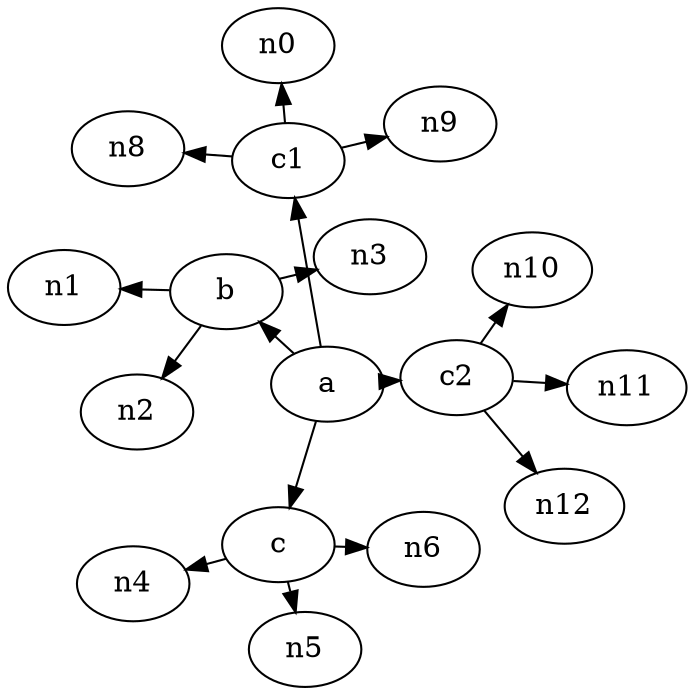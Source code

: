 digraph{
graph [layout=fdp]    
a -> b;
a -> c;
a -> c1;
a -> c2;

b -> n1;
b -> n2;
b -> n3;

c -> n4;
c -> n5;
c -> n6;

c1 -> n8;
c1 -> n9;
c1 -> n0;

c2 -> n10;
c2 -> n11;
c2 -> n12;
}
